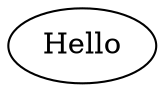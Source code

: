 digraph G {
  graph [bb="0,0,76.693,108"];
  node [label="\N"];
  Hello	 [height=0.5,
          pos="38.347,90",
          width=0.99297];
  // World	 [height=0.5,
          // pos="38.347,18",
          // width=1.0652];
  // Hello -> World	 [pos="e,38.347,36.413 38.347,71.831 38.347,64.131 38.347,54.974 38.347,46.417"];
}
